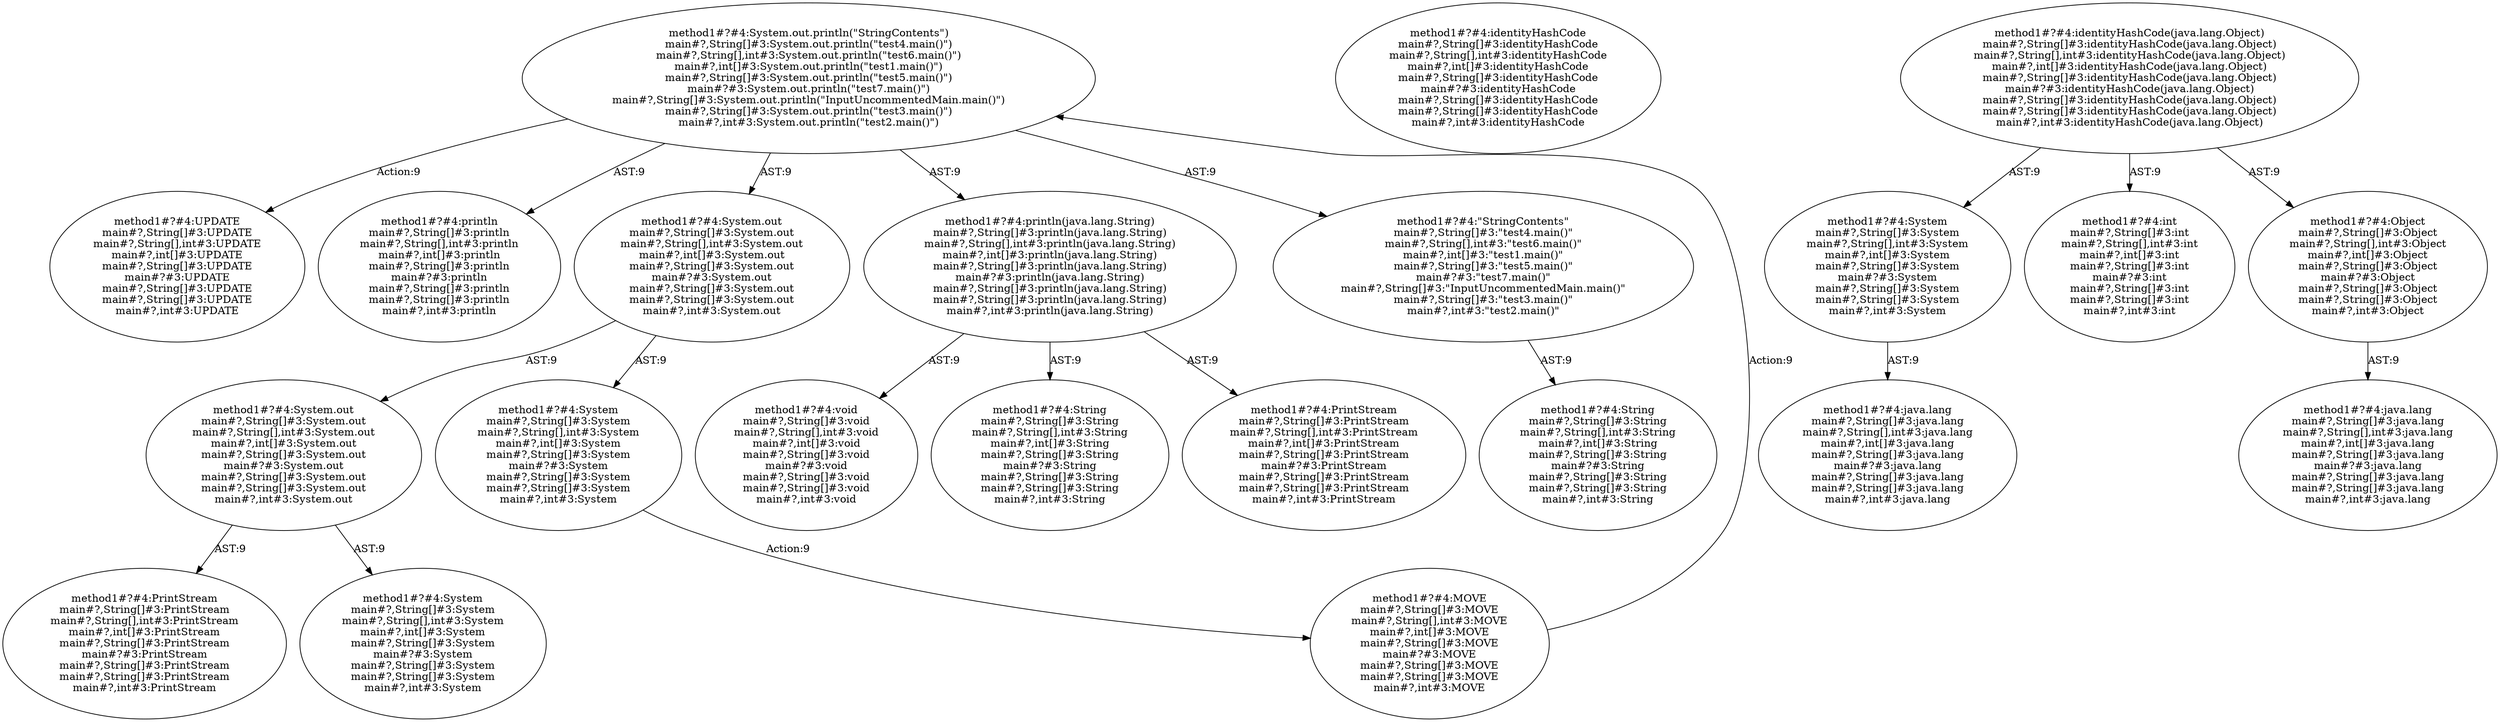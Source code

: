 digraph "Pattern" {
0 [label="method1#?#4:UPDATE
main#?,String[]#3:UPDATE
main#?,String[],int#3:UPDATE
main#?,int[]#3:UPDATE
main#?,String[]#3:UPDATE
main#?#3:UPDATE
main#?,String[]#3:UPDATE
main#?,String[]#3:UPDATE
main#?,int#3:UPDATE" shape=ellipse]
1 [label="method1#?#4:System.out.println(\"StringContents\")
main#?,String[]#3:System.out.println(\"test4.main()\")
main#?,String[],int#3:System.out.println(\"test6.main()\")
main#?,int[]#3:System.out.println(\"test1.main()\")
main#?,String[]#3:System.out.println(\"test5.main()\")
main#?#3:System.out.println(\"test7.main()\")
main#?,String[]#3:System.out.println(\"InputUncommentedMain.main()\")
main#?,String[]#3:System.out.println(\"test3.main()\")
main#?,int#3:System.out.println(\"test2.main()\")" shape=ellipse]
2 [label="method1#?#4:println
main#?,String[]#3:println
main#?,String[],int#3:println
main#?,int[]#3:println
main#?,String[]#3:println
main#?#3:println
main#?,String[]#3:println
main#?,String[]#3:println
main#?,int#3:println" shape=ellipse]
3 [label="method1#?#4:System.out
main#?,String[]#3:System.out
main#?,String[],int#3:System.out
main#?,int[]#3:System.out
main#?,String[]#3:System.out
main#?#3:System.out
main#?,String[]#3:System.out
main#?,String[]#3:System.out
main#?,int#3:System.out" shape=ellipse]
4 [label="method1#?#4:System
main#?,String[]#3:System
main#?,String[],int#3:System
main#?,int[]#3:System
main#?,String[]#3:System
main#?#3:System
main#?,String[]#3:System
main#?,String[]#3:System
main#?,int#3:System" shape=ellipse]
5 [label="method1#?#4:MOVE
main#?,String[]#3:MOVE
main#?,String[],int#3:MOVE
main#?,int[]#3:MOVE
main#?,String[]#3:MOVE
main#?#3:MOVE
main#?,String[]#3:MOVE
main#?,String[]#3:MOVE
main#?,int#3:MOVE" shape=ellipse]
6 [label="method1#?#4:System.out
main#?,String[]#3:System.out
main#?,String[],int#3:System.out
main#?,int[]#3:System.out
main#?,String[]#3:System.out
main#?#3:System.out
main#?,String[]#3:System.out
main#?,String[]#3:System.out
main#?,int#3:System.out" shape=ellipse]
7 [label="method1#?#4:System
main#?,String[]#3:System
main#?,String[],int#3:System
main#?,int[]#3:System
main#?,String[]#3:System
main#?#3:System
main#?,String[]#3:System
main#?,String[]#3:System
main#?,int#3:System" shape=ellipse]
8 [label="method1#?#4:PrintStream
main#?,String[]#3:PrintStream
main#?,String[],int#3:PrintStream
main#?,int[]#3:PrintStream
main#?,String[]#3:PrintStream
main#?#3:PrintStream
main#?,String[]#3:PrintStream
main#?,String[]#3:PrintStream
main#?,int#3:PrintStream" shape=ellipse]
9 [label="method1#?#4:println(java.lang.String)
main#?,String[]#3:println(java.lang.String)
main#?,String[],int#3:println(java.lang.String)
main#?,int[]#3:println(java.lang.String)
main#?,String[]#3:println(java.lang.String)
main#?#3:println(java.lang.String)
main#?,String[]#3:println(java.lang.String)
main#?,String[]#3:println(java.lang.String)
main#?,int#3:println(java.lang.String)" shape=ellipse]
10 [label="method1#?#4:PrintStream
main#?,String[]#3:PrintStream
main#?,String[],int#3:PrintStream
main#?,int[]#3:PrintStream
main#?,String[]#3:PrintStream
main#?#3:PrintStream
main#?,String[]#3:PrintStream
main#?,String[]#3:PrintStream
main#?,int#3:PrintStream" shape=ellipse]
11 [label="method1#?#4:void
main#?,String[]#3:void
main#?,String[],int#3:void
main#?,int[]#3:void
main#?,String[]#3:void
main#?#3:void
main#?,String[]#3:void
main#?,String[]#3:void
main#?,int#3:void" shape=ellipse]
12 [label="method1#?#4:String
main#?,String[]#3:String
main#?,String[],int#3:String
main#?,int[]#3:String
main#?,String[]#3:String
main#?#3:String
main#?,String[]#3:String
main#?,String[]#3:String
main#?,int#3:String" shape=ellipse]
13 [label="method1#?#4:\"StringContents\"
main#?,String[]#3:\"test4.main()\"
main#?,String[],int#3:\"test6.main()\"
main#?,int[]#3:\"test1.main()\"
main#?,String[]#3:\"test5.main()\"
main#?#3:\"test7.main()\"
main#?,String[]#3:\"InputUncommentedMain.main()\"
main#?,String[]#3:\"test3.main()\"
main#?,int#3:\"test2.main()\"" shape=ellipse]
14 [label="method1#?#4:String
main#?,String[]#3:String
main#?,String[],int#3:String
main#?,int[]#3:String
main#?,String[]#3:String
main#?#3:String
main#?,String[]#3:String
main#?,String[]#3:String
main#?,int#3:String" shape=ellipse]
15 [label="method1#?#4:identityHashCode
main#?,String[]#3:identityHashCode
main#?,String[],int#3:identityHashCode
main#?,int[]#3:identityHashCode
main#?,String[]#3:identityHashCode
main#?#3:identityHashCode
main#?,String[]#3:identityHashCode
main#?,String[]#3:identityHashCode
main#?,int#3:identityHashCode" shape=ellipse]
16 [label="method1#?#4:identityHashCode(java.lang.Object)
main#?,String[]#3:identityHashCode(java.lang.Object)
main#?,String[],int#3:identityHashCode(java.lang.Object)
main#?,int[]#3:identityHashCode(java.lang.Object)
main#?,String[]#3:identityHashCode(java.lang.Object)
main#?#3:identityHashCode(java.lang.Object)
main#?,String[]#3:identityHashCode(java.lang.Object)
main#?,String[]#3:identityHashCode(java.lang.Object)
main#?,int#3:identityHashCode(java.lang.Object)" shape=ellipse]
17 [label="method1#?#4:System
main#?,String[]#3:System
main#?,String[],int#3:System
main#?,int[]#3:System
main#?,String[]#3:System
main#?#3:System
main#?,String[]#3:System
main#?,String[]#3:System
main#?,int#3:System" shape=ellipse]
18 [label="method1#?#4:java.lang
main#?,String[]#3:java.lang
main#?,String[],int#3:java.lang
main#?,int[]#3:java.lang
main#?,String[]#3:java.lang
main#?#3:java.lang
main#?,String[]#3:java.lang
main#?,String[]#3:java.lang
main#?,int#3:java.lang" shape=ellipse]
19 [label="method1#?#4:int
main#?,String[]#3:int
main#?,String[],int#3:int
main#?,int[]#3:int
main#?,String[]#3:int
main#?#3:int
main#?,String[]#3:int
main#?,String[]#3:int
main#?,int#3:int" shape=ellipse]
20 [label="method1#?#4:Object
main#?,String[]#3:Object
main#?,String[],int#3:Object
main#?,int[]#3:Object
main#?,String[]#3:Object
main#?#3:Object
main#?,String[]#3:Object
main#?,String[]#3:Object
main#?,int#3:Object" shape=ellipse]
21 [label="method1#?#4:java.lang
main#?,String[]#3:java.lang
main#?,String[],int#3:java.lang
main#?,int[]#3:java.lang
main#?,String[]#3:java.lang
main#?#3:java.lang
main#?,String[]#3:java.lang
main#?,String[]#3:java.lang
main#?,int#3:java.lang" shape=ellipse]
1 -> 0 [label="Action:9"];
1 -> 2 [label="AST:9"];
1 -> 3 [label="AST:9"];
1 -> 9 [label="AST:9"];
1 -> 13 [label="AST:9"];
3 -> 4 [label="AST:9"];
3 -> 6 [label="AST:9"];
4 -> 5 [label="Action:9"];
5 -> 1 [label="Action:9"];
6 -> 7 [label="AST:9"];
6 -> 8 [label="AST:9"];
9 -> 10 [label="AST:9"];
9 -> 11 [label="AST:9"];
9 -> 12 [label="AST:9"];
13 -> 14 [label="AST:9"];
16 -> 17 [label="AST:9"];
16 -> 19 [label="AST:9"];
16 -> 20 [label="AST:9"];
17 -> 18 [label="AST:9"];
20 -> 21 [label="AST:9"];
}